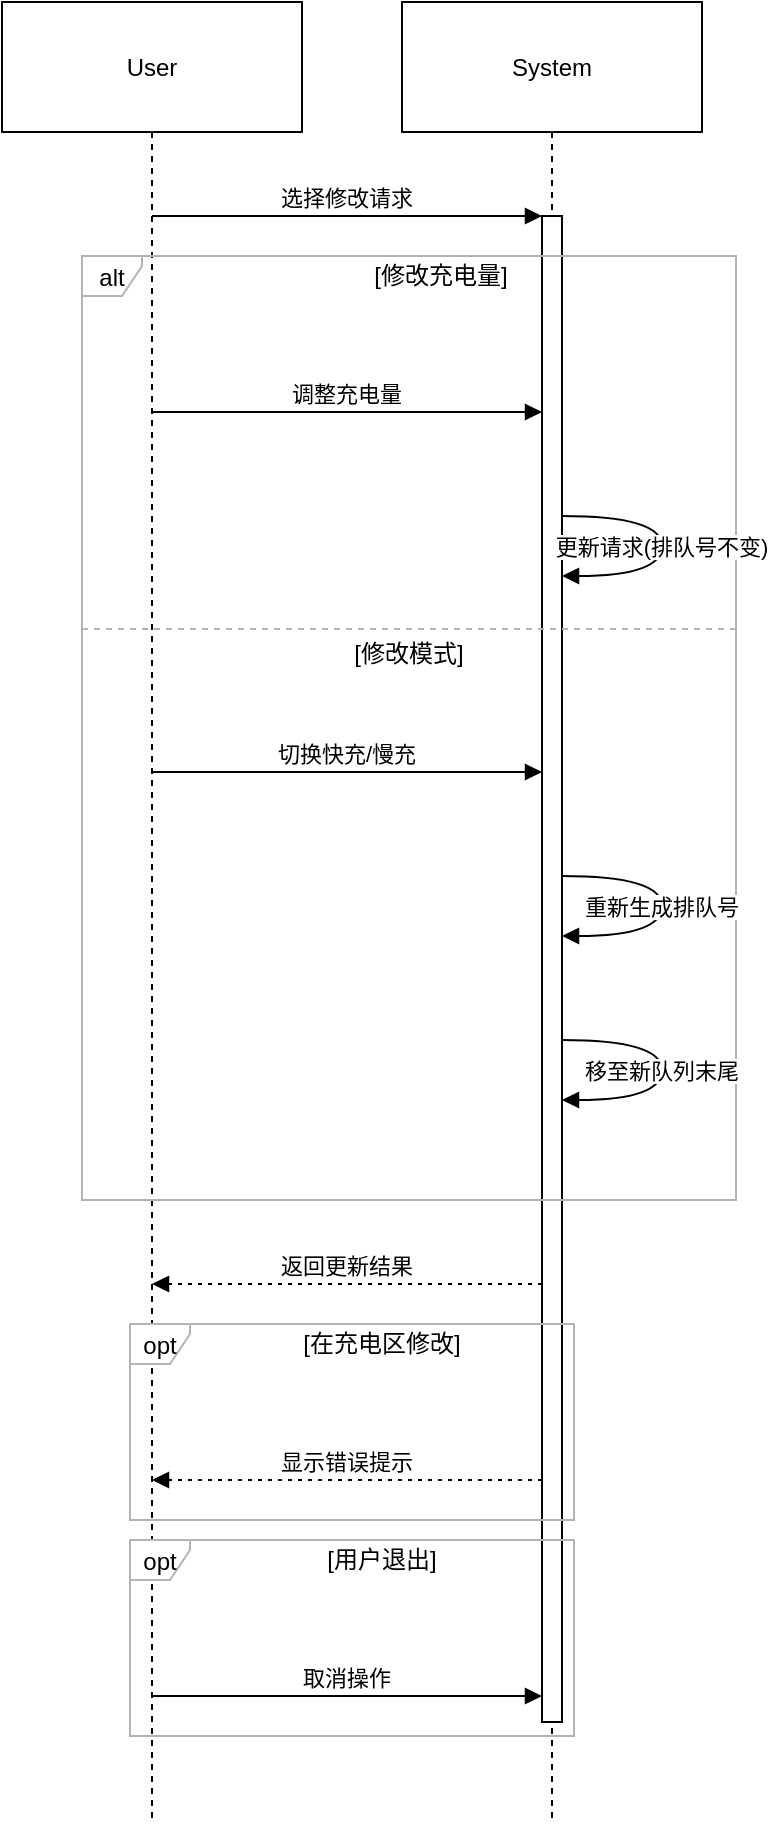 <mxfile version="26.2.13">
  <diagram id="EkQ1HVpD4olreowwl6UP" name="第 1 页">
    <mxGraphModel dx="643" dy="-757" grid="1" gridSize="10" guides="1" tooltips="1" connect="1" arrows="1" fold="1" page="1" pageScale="1" pageWidth="827" pageHeight="1169" math="0" shadow="0">
      <root>
        <mxCell id="0" />
        <mxCell id="1" parent="0" />
        <mxCell id="ylalbW4BF5j5j2TKgNKa-1" value="User" style="shape=umlLifeline;perimeter=lifelinePerimeter;whiteSpace=wrap;container=1;dropTarget=0;collapsible=0;recursiveResize=0;outlineConnect=0;portConstraint=eastwest;newEdgeStyle={&quot;edgeStyle&quot;:&quot;elbowEdgeStyle&quot;,&quot;elbow&quot;:&quot;vertical&quot;,&quot;curved&quot;:0,&quot;rounded&quot;:0};size=65;" vertex="1" parent="1">
          <mxGeometry x="230" y="1190" width="150" height="910" as="geometry" />
        </mxCell>
        <mxCell id="ylalbW4BF5j5j2TKgNKa-2" value="System" style="shape=umlLifeline;perimeter=lifelinePerimeter;whiteSpace=wrap;container=1;dropTarget=0;collapsible=0;recursiveResize=0;outlineConnect=0;portConstraint=eastwest;newEdgeStyle={&quot;edgeStyle&quot;:&quot;elbowEdgeStyle&quot;,&quot;elbow&quot;:&quot;vertical&quot;,&quot;curved&quot;:0,&quot;rounded&quot;:0};size=65;" vertex="1" parent="1">
          <mxGeometry x="430" y="1190" width="150" height="910" as="geometry" />
        </mxCell>
        <mxCell id="ylalbW4BF5j5j2TKgNKa-3" value="" style="points=[];perimeter=orthogonalPerimeter;outlineConnect=0;targetShapes=umlLifeline;portConstraint=eastwest;newEdgeStyle={&quot;edgeStyle&quot;:&quot;elbowEdgeStyle&quot;,&quot;elbow&quot;:&quot;vertical&quot;,&quot;curved&quot;:0,&quot;rounded&quot;:0}" vertex="1" parent="ylalbW4BF5j5j2TKgNKa-2">
          <mxGeometry x="70" y="107" width="10" height="753" as="geometry" />
        </mxCell>
        <mxCell id="ylalbW4BF5j5j2TKgNKa-4" value="alt" style="shape=umlFrame;pointerEvents=0;dropTarget=0;strokeColor=#B3B3B3;height=20;width=30" vertex="1" parent="1">
          <mxGeometry x="270" y="1317" width="327" height="472" as="geometry" />
        </mxCell>
        <mxCell id="ylalbW4BF5j5j2TKgNKa-5" value="[修改充电量]" style="text;strokeColor=none;fillColor=none;align=center;verticalAlign=middle;whiteSpace=wrap;" vertex="1" parent="ylalbW4BF5j5j2TKgNKa-4">
          <mxGeometry x="32.376" width="294.624" height="20" as="geometry" />
        </mxCell>
        <mxCell id="ylalbW4BF5j5j2TKgNKa-6" value="[修改模式]" style="shape=line;dashed=1;whiteSpace=wrap;verticalAlign=top;labelPosition=center;verticalLabelPosition=middle;align=center;strokeColor=#B3B3B3;" vertex="1" parent="ylalbW4BF5j5j2TKgNKa-4">
          <mxGeometry y="185" width="327" height="3" as="geometry" />
        </mxCell>
        <mxCell id="ylalbW4BF5j5j2TKgNKa-7" value="opt" style="shape=umlFrame;pointerEvents=0;dropTarget=0;strokeColor=#B3B3B3;height=20;width=30" vertex="1" parent="1">
          <mxGeometry x="294" y="1851" width="222" height="98" as="geometry" />
        </mxCell>
        <mxCell id="ylalbW4BF5j5j2TKgNKa-8" value="[在充电区修改]" style="text;strokeColor=none;fillColor=none;align=center;verticalAlign=middle;whiteSpace=wrap;" vertex="1" parent="ylalbW4BF5j5j2TKgNKa-7">
          <mxGeometry x="30" width="192" height="20" as="geometry" />
        </mxCell>
        <mxCell id="ylalbW4BF5j5j2TKgNKa-9" value="opt" style="shape=umlFrame;pointerEvents=0;dropTarget=0;strokeColor=#B3B3B3;height=20;width=30" vertex="1" parent="1">
          <mxGeometry x="294" y="1959" width="222" height="98" as="geometry" />
        </mxCell>
        <mxCell id="ylalbW4BF5j5j2TKgNKa-10" value="[用户退出]" style="text;strokeColor=none;fillColor=none;align=center;verticalAlign=middle;whiteSpace=wrap;" vertex="1" parent="ylalbW4BF5j5j2TKgNKa-9">
          <mxGeometry x="30" width="192" height="20" as="geometry" />
        </mxCell>
        <mxCell id="ylalbW4BF5j5j2TKgNKa-11" value="选择修改请求" style="verticalAlign=bottom;edgeStyle=elbowEdgeStyle;elbow=vertical;curved=0;rounded=0;endArrow=block;" edge="1" parent="1" source="ylalbW4BF5j5j2TKgNKa-1" target="ylalbW4BF5j5j2TKgNKa-3">
          <mxGeometry relative="1" as="geometry">
            <Array as="points">
              <mxPoint x="412" y="1297" />
            </Array>
          </mxGeometry>
        </mxCell>
        <mxCell id="ylalbW4BF5j5j2TKgNKa-12" value="调整充电量" style="verticalAlign=bottom;edgeStyle=elbowEdgeStyle;elbow=vertical;curved=0;rounded=0;endArrow=block;" edge="1" parent="1" source="ylalbW4BF5j5j2TKgNKa-1" target="ylalbW4BF5j5j2TKgNKa-3">
          <mxGeometry relative="1" as="geometry">
            <Array as="points">
              <mxPoint x="412" y="1395" />
            </Array>
          </mxGeometry>
        </mxCell>
        <mxCell id="ylalbW4BF5j5j2TKgNKa-13" value="更新请求(排队号不变)" style="curved=1;endArrow=block;rounded=0;" edge="1" parent="1" source="ylalbW4BF5j5j2TKgNKa-3" target="ylalbW4BF5j5j2TKgNKa-3">
          <mxGeometry relative="1" as="geometry">
            <Array as="points">
              <mxPoint x="560" y="1447" />
              <mxPoint x="560" y="1477" />
            </Array>
          </mxGeometry>
        </mxCell>
        <mxCell id="ylalbW4BF5j5j2TKgNKa-14" value="切换快充/慢充" style="verticalAlign=bottom;edgeStyle=elbowEdgeStyle;elbow=vertical;curved=0;rounded=0;endArrow=block;" edge="1" parent="1" source="ylalbW4BF5j5j2TKgNKa-1" target="ylalbW4BF5j5j2TKgNKa-3">
          <mxGeometry relative="1" as="geometry">
            <Array as="points">
              <mxPoint x="412" y="1575" />
            </Array>
          </mxGeometry>
        </mxCell>
        <mxCell id="ylalbW4BF5j5j2TKgNKa-15" value="重新生成排队号" style="curved=1;endArrow=block;rounded=0;" edge="1" parent="1" source="ylalbW4BF5j5j2TKgNKa-3" target="ylalbW4BF5j5j2TKgNKa-3">
          <mxGeometry relative="1" as="geometry">
            <Array as="points">
              <mxPoint x="560" y="1627" />
              <mxPoint x="560" y="1657" />
            </Array>
          </mxGeometry>
        </mxCell>
        <mxCell id="ylalbW4BF5j5j2TKgNKa-16" value="移至新队列末尾" style="curved=1;endArrow=block;rounded=0;" edge="1" parent="1" source="ylalbW4BF5j5j2TKgNKa-3" target="ylalbW4BF5j5j2TKgNKa-3">
          <mxGeometry relative="1" as="geometry">
            <Array as="points">
              <mxPoint x="560" y="1709" />
              <mxPoint x="560" y="1739" />
            </Array>
          </mxGeometry>
        </mxCell>
        <mxCell id="ylalbW4BF5j5j2TKgNKa-17" value="返回更新结果" style="verticalAlign=bottom;edgeStyle=elbowEdgeStyle;elbow=vertical;curved=0;rounded=0;dashed=1;dashPattern=2 3;endArrow=block;" edge="1" parent="1" source="ylalbW4BF5j5j2TKgNKa-3" target="ylalbW4BF5j5j2TKgNKa-1">
          <mxGeometry relative="1" as="geometry">
            <Array as="points">
              <mxPoint x="415" y="1831" />
            </Array>
          </mxGeometry>
        </mxCell>
        <mxCell id="ylalbW4BF5j5j2TKgNKa-18" value="显示错误提示" style="verticalAlign=bottom;edgeStyle=elbowEdgeStyle;elbow=vertical;curved=0;rounded=0;dashed=1;dashPattern=2 3;endArrow=block;" edge="1" parent="1" source="ylalbW4BF5j5j2TKgNKa-3" target="ylalbW4BF5j5j2TKgNKa-1">
          <mxGeometry relative="1" as="geometry">
            <Array as="points">
              <mxPoint x="417" y="1929" />
            </Array>
          </mxGeometry>
        </mxCell>
        <mxCell id="ylalbW4BF5j5j2TKgNKa-19" value="取消操作" style="verticalAlign=bottom;edgeStyle=elbowEdgeStyle;elbow=vertical;curved=0;rounded=0;endArrow=block;" edge="1" parent="1" source="ylalbW4BF5j5j2TKgNKa-1" target="ylalbW4BF5j5j2TKgNKa-3">
          <mxGeometry relative="1" as="geometry">
            <Array as="points">
              <mxPoint x="414" y="2037" />
            </Array>
          </mxGeometry>
        </mxCell>
      </root>
    </mxGraphModel>
  </diagram>
</mxfile>
